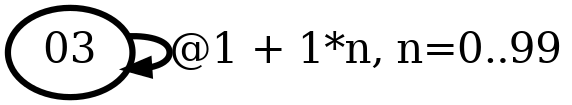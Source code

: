 digraph G {
        node [style=rounded, penwidth=3, fontsize=20, shape=oval];
        "03" -> "03" [label="@1 + 1*n, n=0..99", color=black,arrowsize=1,style=bold,penwidth=3,fontsize=20];
}
